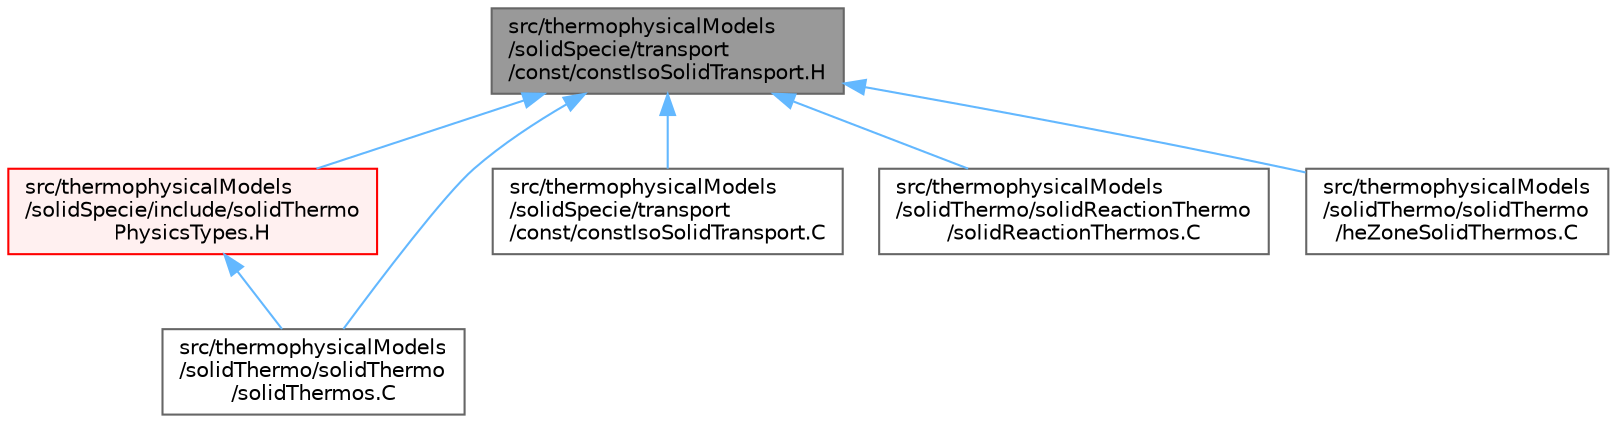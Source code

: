 digraph "src/thermophysicalModels/solidSpecie/transport/const/constIsoSolidTransport.H"
{
 // LATEX_PDF_SIZE
  bgcolor="transparent";
  edge [fontname=Helvetica,fontsize=10,labelfontname=Helvetica,labelfontsize=10];
  node [fontname=Helvetica,fontsize=10,shape=box,height=0.2,width=0.4];
  Node1 [id="Node000001",label="src/thermophysicalModels\l/solidSpecie/transport\l/const/constIsoSolidTransport.H",height=0.2,width=0.4,color="gray40", fillcolor="grey60", style="filled", fontcolor="black",tooltip=" "];
  Node1 -> Node2 [id="edge1_Node000001_Node000002",dir="back",color="steelblue1",style="solid",tooltip=" "];
  Node2 [id="Node000002",label="src/thermophysicalModels\l/solidSpecie/include/solidThermo\lPhysicsTypes.H",height=0.2,width=0.4,color="red", fillcolor="#FFF0F0", style="filled",URL="$solidThermoPhysicsTypes_8H.html",tooltip="Type definitions for solid-thermo-physics models."];
  Node2 -> Node10 [id="edge2_Node000002_Node000010",dir="back",color="steelblue1",style="solid",tooltip=" "];
  Node10 [id="Node000010",label="src/thermophysicalModels\l/solidThermo/solidThermo\l/solidThermos.C",height=0.2,width=0.4,color="grey40", fillcolor="white", style="filled",URL="$solidThermos_8C.html",tooltip=" "];
  Node1 -> Node11 [id="edge3_Node000001_Node000011",dir="back",color="steelblue1",style="solid",tooltip=" "];
  Node11 [id="Node000011",label="src/thermophysicalModels\l/solidSpecie/transport\l/const/constIsoSolidTransport.C",height=0.2,width=0.4,color="grey40", fillcolor="white", style="filled",URL="$constIsoSolidTransport_8C.html",tooltip=" "];
  Node1 -> Node12 [id="edge4_Node000001_Node000012",dir="back",color="steelblue1",style="solid",tooltip=" "];
  Node12 [id="Node000012",label="src/thermophysicalModels\l/solidThermo/solidReactionThermo\l/solidReactionThermos.C",height=0.2,width=0.4,color="grey40", fillcolor="white", style="filled",URL="$solidReactionThermos_8C.html",tooltip=" "];
  Node1 -> Node13 [id="edge5_Node000001_Node000013",dir="back",color="steelblue1",style="solid",tooltip=" "];
  Node13 [id="Node000013",label="src/thermophysicalModels\l/solidThermo/solidThermo\l/heZoneSolidThermos.C",height=0.2,width=0.4,color="grey40", fillcolor="white", style="filled",URL="$heZoneSolidThermos_8C.html",tooltip=" "];
  Node1 -> Node10 [id="edge6_Node000001_Node000010",dir="back",color="steelblue1",style="solid",tooltip=" "];
}
